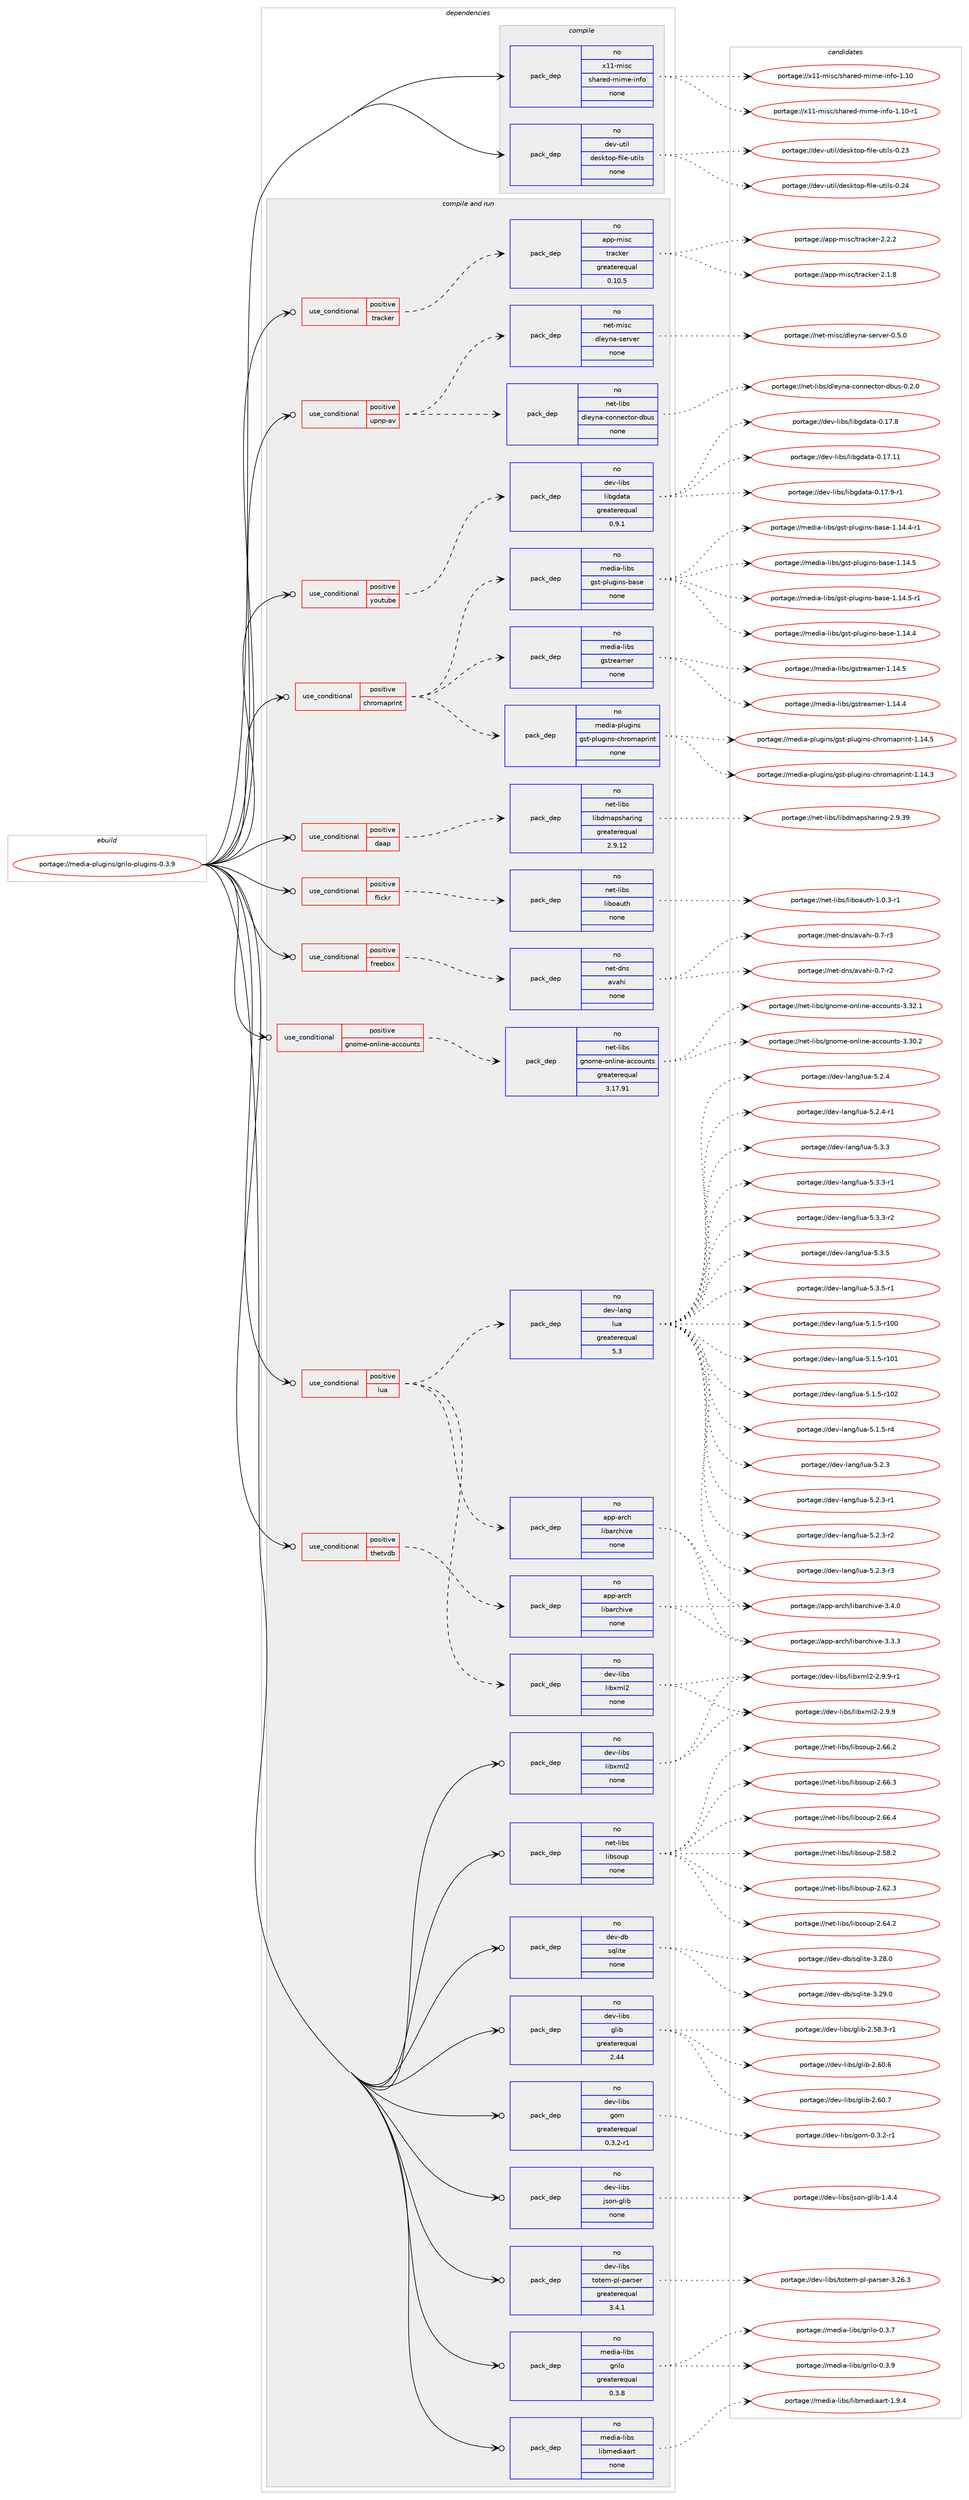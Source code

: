 digraph prolog {

# *************
# Graph options
# *************

newrank=true;
concentrate=true;
compound=true;
graph [rankdir=LR,fontname=Helvetica,fontsize=10,ranksep=1.5];#, ranksep=2.5, nodesep=0.2];
edge  [arrowhead=vee];
node  [fontname=Helvetica,fontsize=10];

# **********
# The ebuild
# **********

subgraph cluster_leftcol {
color=gray;
rank=same;
label=<<i>ebuild</i>>;
id [label="portage://media-plugins/grilo-plugins-0.3.9", color=red, width=4, href="../media-plugins/grilo-plugins-0.3.9.svg"];
}

# ****************
# The dependencies
# ****************

subgraph cluster_midcol {
color=gray;
label=<<i>dependencies</i>>;
subgraph cluster_compile {
fillcolor="#eeeeee";
style=filled;
label=<<i>compile</i>>;
subgraph pack238990 {
dependency325923 [label=<<TABLE BORDER="0" CELLBORDER="1" CELLSPACING="0" CELLPADDING="4" WIDTH="220"><TR><TD ROWSPAN="6" CELLPADDING="30">pack_dep</TD></TR><TR><TD WIDTH="110">no</TD></TR><TR><TD>dev-util</TD></TR><TR><TD>desktop-file-utils</TD></TR><TR><TD>none</TD></TR><TR><TD></TD></TR></TABLE>>, shape=none, color=blue];
}
id:e -> dependency325923:w [weight=20,style="solid",arrowhead="vee"];
subgraph pack238991 {
dependency325924 [label=<<TABLE BORDER="0" CELLBORDER="1" CELLSPACING="0" CELLPADDING="4" WIDTH="220"><TR><TD ROWSPAN="6" CELLPADDING="30">pack_dep</TD></TR><TR><TD WIDTH="110">no</TD></TR><TR><TD>x11-misc</TD></TR><TR><TD>shared-mime-info</TD></TR><TR><TD>none</TD></TR><TR><TD></TD></TR></TABLE>>, shape=none, color=blue];
}
id:e -> dependency325924:w [weight=20,style="solid",arrowhead="vee"];
}
subgraph cluster_compileandrun {
fillcolor="#eeeeee";
style=filled;
label=<<i>compile and run</i>>;
subgraph cond81561 {
dependency325925 [label=<<TABLE BORDER="0" CELLBORDER="1" CELLSPACING="0" CELLPADDING="4"><TR><TD ROWSPAN="3" CELLPADDING="10">use_conditional</TD></TR><TR><TD>positive</TD></TR><TR><TD>chromaprint</TD></TR></TABLE>>, shape=none, color=red];
subgraph pack238992 {
dependency325926 [label=<<TABLE BORDER="0" CELLBORDER="1" CELLSPACING="0" CELLPADDING="4" WIDTH="220"><TR><TD ROWSPAN="6" CELLPADDING="30">pack_dep</TD></TR><TR><TD WIDTH="110">no</TD></TR><TR><TD>media-libs</TD></TR><TR><TD>gstreamer</TD></TR><TR><TD>none</TD></TR><TR><TD></TD></TR></TABLE>>, shape=none, color=blue];
}
dependency325925:e -> dependency325926:w [weight=20,style="dashed",arrowhead="vee"];
subgraph pack238993 {
dependency325927 [label=<<TABLE BORDER="0" CELLBORDER="1" CELLSPACING="0" CELLPADDING="4" WIDTH="220"><TR><TD ROWSPAN="6" CELLPADDING="30">pack_dep</TD></TR><TR><TD WIDTH="110">no</TD></TR><TR><TD>media-libs</TD></TR><TR><TD>gst-plugins-base</TD></TR><TR><TD>none</TD></TR><TR><TD></TD></TR></TABLE>>, shape=none, color=blue];
}
dependency325925:e -> dependency325927:w [weight=20,style="dashed",arrowhead="vee"];
subgraph pack238994 {
dependency325928 [label=<<TABLE BORDER="0" CELLBORDER="1" CELLSPACING="0" CELLPADDING="4" WIDTH="220"><TR><TD ROWSPAN="6" CELLPADDING="30">pack_dep</TD></TR><TR><TD WIDTH="110">no</TD></TR><TR><TD>media-plugins</TD></TR><TR><TD>gst-plugins-chromaprint</TD></TR><TR><TD>none</TD></TR><TR><TD></TD></TR></TABLE>>, shape=none, color=blue];
}
dependency325925:e -> dependency325928:w [weight=20,style="dashed",arrowhead="vee"];
}
id:e -> dependency325925:w [weight=20,style="solid",arrowhead="odotvee"];
subgraph cond81562 {
dependency325929 [label=<<TABLE BORDER="0" CELLBORDER="1" CELLSPACING="0" CELLPADDING="4"><TR><TD ROWSPAN="3" CELLPADDING="10">use_conditional</TD></TR><TR><TD>positive</TD></TR><TR><TD>daap</TD></TR></TABLE>>, shape=none, color=red];
subgraph pack238995 {
dependency325930 [label=<<TABLE BORDER="0" CELLBORDER="1" CELLSPACING="0" CELLPADDING="4" WIDTH="220"><TR><TD ROWSPAN="6" CELLPADDING="30">pack_dep</TD></TR><TR><TD WIDTH="110">no</TD></TR><TR><TD>net-libs</TD></TR><TR><TD>libdmapsharing</TD></TR><TR><TD>greaterequal</TD></TR><TR><TD>2.9.12</TD></TR></TABLE>>, shape=none, color=blue];
}
dependency325929:e -> dependency325930:w [weight=20,style="dashed",arrowhead="vee"];
}
id:e -> dependency325929:w [weight=20,style="solid",arrowhead="odotvee"];
subgraph cond81563 {
dependency325931 [label=<<TABLE BORDER="0" CELLBORDER="1" CELLSPACING="0" CELLPADDING="4"><TR><TD ROWSPAN="3" CELLPADDING="10">use_conditional</TD></TR><TR><TD>positive</TD></TR><TR><TD>flickr</TD></TR></TABLE>>, shape=none, color=red];
subgraph pack238996 {
dependency325932 [label=<<TABLE BORDER="0" CELLBORDER="1" CELLSPACING="0" CELLPADDING="4" WIDTH="220"><TR><TD ROWSPAN="6" CELLPADDING="30">pack_dep</TD></TR><TR><TD WIDTH="110">no</TD></TR><TR><TD>net-libs</TD></TR><TR><TD>liboauth</TD></TR><TR><TD>none</TD></TR><TR><TD></TD></TR></TABLE>>, shape=none, color=blue];
}
dependency325931:e -> dependency325932:w [weight=20,style="dashed",arrowhead="vee"];
}
id:e -> dependency325931:w [weight=20,style="solid",arrowhead="odotvee"];
subgraph cond81564 {
dependency325933 [label=<<TABLE BORDER="0" CELLBORDER="1" CELLSPACING="0" CELLPADDING="4"><TR><TD ROWSPAN="3" CELLPADDING="10">use_conditional</TD></TR><TR><TD>positive</TD></TR><TR><TD>freebox</TD></TR></TABLE>>, shape=none, color=red];
subgraph pack238997 {
dependency325934 [label=<<TABLE BORDER="0" CELLBORDER="1" CELLSPACING="0" CELLPADDING="4" WIDTH="220"><TR><TD ROWSPAN="6" CELLPADDING="30">pack_dep</TD></TR><TR><TD WIDTH="110">no</TD></TR><TR><TD>net-dns</TD></TR><TR><TD>avahi</TD></TR><TR><TD>none</TD></TR><TR><TD></TD></TR></TABLE>>, shape=none, color=blue];
}
dependency325933:e -> dependency325934:w [weight=20,style="dashed",arrowhead="vee"];
}
id:e -> dependency325933:w [weight=20,style="solid",arrowhead="odotvee"];
subgraph cond81565 {
dependency325935 [label=<<TABLE BORDER="0" CELLBORDER="1" CELLSPACING="0" CELLPADDING="4"><TR><TD ROWSPAN="3" CELLPADDING="10">use_conditional</TD></TR><TR><TD>positive</TD></TR><TR><TD>gnome-online-accounts</TD></TR></TABLE>>, shape=none, color=red];
subgraph pack238998 {
dependency325936 [label=<<TABLE BORDER="0" CELLBORDER="1" CELLSPACING="0" CELLPADDING="4" WIDTH="220"><TR><TD ROWSPAN="6" CELLPADDING="30">pack_dep</TD></TR><TR><TD WIDTH="110">no</TD></TR><TR><TD>net-libs</TD></TR><TR><TD>gnome-online-accounts</TD></TR><TR><TD>greaterequal</TD></TR><TR><TD>3.17.91</TD></TR></TABLE>>, shape=none, color=blue];
}
dependency325935:e -> dependency325936:w [weight=20,style="dashed",arrowhead="vee"];
}
id:e -> dependency325935:w [weight=20,style="solid",arrowhead="odotvee"];
subgraph cond81566 {
dependency325937 [label=<<TABLE BORDER="0" CELLBORDER="1" CELLSPACING="0" CELLPADDING="4"><TR><TD ROWSPAN="3" CELLPADDING="10">use_conditional</TD></TR><TR><TD>positive</TD></TR><TR><TD>lua</TD></TR></TABLE>>, shape=none, color=red];
subgraph pack238999 {
dependency325938 [label=<<TABLE BORDER="0" CELLBORDER="1" CELLSPACING="0" CELLPADDING="4" WIDTH="220"><TR><TD ROWSPAN="6" CELLPADDING="30">pack_dep</TD></TR><TR><TD WIDTH="110">no</TD></TR><TR><TD>dev-lang</TD></TR><TR><TD>lua</TD></TR><TR><TD>greaterequal</TD></TR><TR><TD>5.3</TD></TR></TABLE>>, shape=none, color=blue];
}
dependency325937:e -> dependency325938:w [weight=20,style="dashed",arrowhead="vee"];
subgraph pack239000 {
dependency325939 [label=<<TABLE BORDER="0" CELLBORDER="1" CELLSPACING="0" CELLPADDING="4" WIDTH="220"><TR><TD ROWSPAN="6" CELLPADDING="30">pack_dep</TD></TR><TR><TD WIDTH="110">no</TD></TR><TR><TD>app-arch</TD></TR><TR><TD>libarchive</TD></TR><TR><TD>none</TD></TR><TR><TD></TD></TR></TABLE>>, shape=none, color=blue];
}
dependency325937:e -> dependency325939:w [weight=20,style="dashed",arrowhead="vee"];
subgraph pack239001 {
dependency325940 [label=<<TABLE BORDER="0" CELLBORDER="1" CELLSPACING="0" CELLPADDING="4" WIDTH="220"><TR><TD ROWSPAN="6" CELLPADDING="30">pack_dep</TD></TR><TR><TD WIDTH="110">no</TD></TR><TR><TD>dev-libs</TD></TR><TR><TD>libxml2</TD></TR><TR><TD>none</TD></TR><TR><TD></TD></TR></TABLE>>, shape=none, color=blue];
}
dependency325937:e -> dependency325940:w [weight=20,style="dashed",arrowhead="vee"];
}
id:e -> dependency325937:w [weight=20,style="solid",arrowhead="odotvee"];
subgraph cond81567 {
dependency325941 [label=<<TABLE BORDER="0" CELLBORDER="1" CELLSPACING="0" CELLPADDING="4"><TR><TD ROWSPAN="3" CELLPADDING="10">use_conditional</TD></TR><TR><TD>positive</TD></TR><TR><TD>thetvdb</TD></TR></TABLE>>, shape=none, color=red];
subgraph pack239002 {
dependency325942 [label=<<TABLE BORDER="0" CELLBORDER="1" CELLSPACING="0" CELLPADDING="4" WIDTH="220"><TR><TD ROWSPAN="6" CELLPADDING="30">pack_dep</TD></TR><TR><TD WIDTH="110">no</TD></TR><TR><TD>app-arch</TD></TR><TR><TD>libarchive</TD></TR><TR><TD>none</TD></TR><TR><TD></TD></TR></TABLE>>, shape=none, color=blue];
}
dependency325941:e -> dependency325942:w [weight=20,style="dashed",arrowhead="vee"];
}
id:e -> dependency325941:w [weight=20,style="solid",arrowhead="odotvee"];
subgraph cond81568 {
dependency325943 [label=<<TABLE BORDER="0" CELLBORDER="1" CELLSPACING="0" CELLPADDING="4"><TR><TD ROWSPAN="3" CELLPADDING="10">use_conditional</TD></TR><TR><TD>positive</TD></TR><TR><TD>tracker</TD></TR></TABLE>>, shape=none, color=red];
subgraph pack239003 {
dependency325944 [label=<<TABLE BORDER="0" CELLBORDER="1" CELLSPACING="0" CELLPADDING="4" WIDTH="220"><TR><TD ROWSPAN="6" CELLPADDING="30">pack_dep</TD></TR><TR><TD WIDTH="110">no</TD></TR><TR><TD>app-misc</TD></TR><TR><TD>tracker</TD></TR><TR><TD>greaterequal</TD></TR><TR><TD>0.10.5</TD></TR></TABLE>>, shape=none, color=blue];
}
dependency325943:e -> dependency325944:w [weight=20,style="dashed",arrowhead="vee"];
}
id:e -> dependency325943:w [weight=20,style="solid",arrowhead="odotvee"];
subgraph cond81569 {
dependency325945 [label=<<TABLE BORDER="0" CELLBORDER="1" CELLSPACING="0" CELLPADDING="4"><TR><TD ROWSPAN="3" CELLPADDING="10">use_conditional</TD></TR><TR><TD>positive</TD></TR><TR><TD>upnp-av</TD></TR></TABLE>>, shape=none, color=red];
subgraph pack239004 {
dependency325946 [label=<<TABLE BORDER="0" CELLBORDER="1" CELLSPACING="0" CELLPADDING="4" WIDTH="220"><TR><TD ROWSPAN="6" CELLPADDING="30">pack_dep</TD></TR><TR><TD WIDTH="110">no</TD></TR><TR><TD>net-libs</TD></TR><TR><TD>dleyna-connector-dbus</TD></TR><TR><TD>none</TD></TR><TR><TD></TD></TR></TABLE>>, shape=none, color=blue];
}
dependency325945:e -> dependency325946:w [weight=20,style="dashed",arrowhead="vee"];
subgraph pack239005 {
dependency325947 [label=<<TABLE BORDER="0" CELLBORDER="1" CELLSPACING="0" CELLPADDING="4" WIDTH="220"><TR><TD ROWSPAN="6" CELLPADDING="30">pack_dep</TD></TR><TR><TD WIDTH="110">no</TD></TR><TR><TD>net-misc</TD></TR><TR><TD>dleyna-server</TD></TR><TR><TD>none</TD></TR><TR><TD></TD></TR></TABLE>>, shape=none, color=blue];
}
dependency325945:e -> dependency325947:w [weight=20,style="dashed",arrowhead="vee"];
}
id:e -> dependency325945:w [weight=20,style="solid",arrowhead="odotvee"];
subgraph cond81570 {
dependency325948 [label=<<TABLE BORDER="0" CELLBORDER="1" CELLSPACING="0" CELLPADDING="4"><TR><TD ROWSPAN="3" CELLPADDING="10">use_conditional</TD></TR><TR><TD>positive</TD></TR><TR><TD>youtube</TD></TR></TABLE>>, shape=none, color=red];
subgraph pack239006 {
dependency325949 [label=<<TABLE BORDER="0" CELLBORDER="1" CELLSPACING="0" CELLPADDING="4" WIDTH="220"><TR><TD ROWSPAN="6" CELLPADDING="30">pack_dep</TD></TR><TR><TD WIDTH="110">no</TD></TR><TR><TD>dev-libs</TD></TR><TR><TD>libgdata</TD></TR><TR><TD>greaterequal</TD></TR><TR><TD>0.9.1</TD></TR></TABLE>>, shape=none, color=blue];
}
dependency325948:e -> dependency325949:w [weight=20,style="dashed",arrowhead="vee"];
}
id:e -> dependency325948:w [weight=20,style="solid",arrowhead="odotvee"];
subgraph pack239007 {
dependency325950 [label=<<TABLE BORDER="0" CELLBORDER="1" CELLSPACING="0" CELLPADDING="4" WIDTH="220"><TR><TD ROWSPAN="6" CELLPADDING="30">pack_dep</TD></TR><TR><TD WIDTH="110">no</TD></TR><TR><TD>dev-db</TD></TR><TR><TD>sqlite</TD></TR><TR><TD>none</TD></TR><TR><TD></TD></TR></TABLE>>, shape=none, color=blue];
}
id:e -> dependency325950:w [weight=20,style="solid",arrowhead="odotvee"];
subgraph pack239008 {
dependency325951 [label=<<TABLE BORDER="0" CELLBORDER="1" CELLSPACING="0" CELLPADDING="4" WIDTH="220"><TR><TD ROWSPAN="6" CELLPADDING="30">pack_dep</TD></TR><TR><TD WIDTH="110">no</TD></TR><TR><TD>dev-libs</TD></TR><TR><TD>glib</TD></TR><TR><TD>greaterequal</TD></TR><TR><TD>2.44</TD></TR></TABLE>>, shape=none, color=blue];
}
id:e -> dependency325951:w [weight=20,style="solid",arrowhead="odotvee"];
subgraph pack239009 {
dependency325952 [label=<<TABLE BORDER="0" CELLBORDER="1" CELLSPACING="0" CELLPADDING="4" WIDTH="220"><TR><TD ROWSPAN="6" CELLPADDING="30">pack_dep</TD></TR><TR><TD WIDTH="110">no</TD></TR><TR><TD>dev-libs</TD></TR><TR><TD>gom</TD></TR><TR><TD>greaterequal</TD></TR><TR><TD>0.3.2-r1</TD></TR></TABLE>>, shape=none, color=blue];
}
id:e -> dependency325952:w [weight=20,style="solid",arrowhead="odotvee"];
subgraph pack239010 {
dependency325953 [label=<<TABLE BORDER="0" CELLBORDER="1" CELLSPACING="0" CELLPADDING="4" WIDTH="220"><TR><TD ROWSPAN="6" CELLPADDING="30">pack_dep</TD></TR><TR><TD WIDTH="110">no</TD></TR><TR><TD>dev-libs</TD></TR><TR><TD>json-glib</TD></TR><TR><TD>none</TD></TR><TR><TD></TD></TR></TABLE>>, shape=none, color=blue];
}
id:e -> dependency325953:w [weight=20,style="solid",arrowhead="odotvee"];
subgraph pack239011 {
dependency325954 [label=<<TABLE BORDER="0" CELLBORDER="1" CELLSPACING="0" CELLPADDING="4" WIDTH="220"><TR><TD ROWSPAN="6" CELLPADDING="30">pack_dep</TD></TR><TR><TD WIDTH="110">no</TD></TR><TR><TD>dev-libs</TD></TR><TR><TD>libxml2</TD></TR><TR><TD>none</TD></TR><TR><TD></TD></TR></TABLE>>, shape=none, color=blue];
}
id:e -> dependency325954:w [weight=20,style="solid",arrowhead="odotvee"];
subgraph pack239012 {
dependency325955 [label=<<TABLE BORDER="0" CELLBORDER="1" CELLSPACING="0" CELLPADDING="4" WIDTH="220"><TR><TD ROWSPAN="6" CELLPADDING="30">pack_dep</TD></TR><TR><TD WIDTH="110">no</TD></TR><TR><TD>dev-libs</TD></TR><TR><TD>totem-pl-parser</TD></TR><TR><TD>greaterequal</TD></TR><TR><TD>3.4.1</TD></TR></TABLE>>, shape=none, color=blue];
}
id:e -> dependency325955:w [weight=20,style="solid",arrowhead="odotvee"];
subgraph pack239013 {
dependency325956 [label=<<TABLE BORDER="0" CELLBORDER="1" CELLSPACING="0" CELLPADDING="4" WIDTH="220"><TR><TD ROWSPAN="6" CELLPADDING="30">pack_dep</TD></TR><TR><TD WIDTH="110">no</TD></TR><TR><TD>media-libs</TD></TR><TR><TD>grilo</TD></TR><TR><TD>greaterequal</TD></TR><TR><TD>0.3.8</TD></TR></TABLE>>, shape=none, color=blue];
}
id:e -> dependency325956:w [weight=20,style="solid",arrowhead="odotvee"];
subgraph pack239014 {
dependency325957 [label=<<TABLE BORDER="0" CELLBORDER="1" CELLSPACING="0" CELLPADDING="4" WIDTH="220"><TR><TD ROWSPAN="6" CELLPADDING="30">pack_dep</TD></TR><TR><TD WIDTH="110">no</TD></TR><TR><TD>media-libs</TD></TR><TR><TD>libmediaart</TD></TR><TR><TD>none</TD></TR><TR><TD></TD></TR></TABLE>>, shape=none, color=blue];
}
id:e -> dependency325957:w [weight=20,style="solid",arrowhead="odotvee"];
subgraph pack239015 {
dependency325958 [label=<<TABLE BORDER="0" CELLBORDER="1" CELLSPACING="0" CELLPADDING="4" WIDTH="220"><TR><TD ROWSPAN="6" CELLPADDING="30">pack_dep</TD></TR><TR><TD WIDTH="110">no</TD></TR><TR><TD>net-libs</TD></TR><TR><TD>libsoup</TD></TR><TR><TD>none</TD></TR><TR><TD></TD></TR></TABLE>>, shape=none, color=blue];
}
id:e -> dependency325958:w [weight=20,style="solid",arrowhead="odotvee"];
}
subgraph cluster_run {
fillcolor="#eeeeee";
style=filled;
label=<<i>run</i>>;
}
}

# **************
# The candidates
# **************

subgraph cluster_choices {
rank=same;
color=gray;
label=<<i>candidates</i>>;

subgraph choice238990 {
color=black;
nodesep=1;
choiceportage100101118451171161051084710010111510711611111245102105108101451171161051081154548465051 [label="portage://dev-util/desktop-file-utils-0.23", color=red, width=4,href="../dev-util/desktop-file-utils-0.23.svg"];
choiceportage100101118451171161051084710010111510711611111245102105108101451171161051081154548465052 [label="portage://dev-util/desktop-file-utils-0.24", color=red, width=4,href="../dev-util/desktop-file-utils-0.24.svg"];
dependency325923:e -> choiceportage100101118451171161051084710010111510711611111245102105108101451171161051081154548465051:w [style=dotted,weight="100"];
dependency325923:e -> choiceportage100101118451171161051084710010111510711611111245102105108101451171161051081154548465052:w [style=dotted,weight="100"];
}
subgraph choice238991 {
color=black;
nodesep=1;
choiceportage12049494510910511599471151049711410110045109105109101451051101021114549464948 [label="portage://x11-misc/shared-mime-info-1.10", color=red, width=4,href="../x11-misc/shared-mime-info-1.10.svg"];
choiceportage120494945109105115994711510497114101100451091051091014510511010211145494649484511449 [label="portage://x11-misc/shared-mime-info-1.10-r1", color=red, width=4,href="../x11-misc/shared-mime-info-1.10-r1.svg"];
dependency325924:e -> choiceportage12049494510910511599471151049711410110045109105109101451051101021114549464948:w [style=dotted,weight="100"];
dependency325924:e -> choiceportage120494945109105115994711510497114101100451091051091014510511010211145494649484511449:w [style=dotted,weight="100"];
}
subgraph choice238992 {
color=black;
nodesep=1;
choiceportage109101100105974510810598115471031151161141019710910111445494649524652 [label="portage://media-libs/gstreamer-1.14.4", color=red, width=4,href="../media-libs/gstreamer-1.14.4.svg"];
choiceportage109101100105974510810598115471031151161141019710910111445494649524653 [label="portage://media-libs/gstreamer-1.14.5", color=red, width=4,href="../media-libs/gstreamer-1.14.5.svg"];
dependency325926:e -> choiceportage109101100105974510810598115471031151161141019710910111445494649524652:w [style=dotted,weight="100"];
dependency325926:e -> choiceportage109101100105974510810598115471031151161141019710910111445494649524653:w [style=dotted,weight="100"];
}
subgraph choice238993 {
color=black;
nodesep=1;
choiceportage109101100105974510810598115471031151164511210811710310511011545989711510145494649524652 [label="portage://media-libs/gst-plugins-base-1.14.4", color=red, width=4,href="../media-libs/gst-plugins-base-1.14.4.svg"];
choiceportage1091011001059745108105981154710311511645112108117103105110115459897115101454946495246524511449 [label="portage://media-libs/gst-plugins-base-1.14.4-r1", color=red, width=4,href="../media-libs/gst-plugins-base-1.14.4-r1.svg"];
choiceportage109101100105974510810598115471031151164511210811710310511011545989711510145494649524653 [label="portage://media-libs/gst-plugins-base-1.14.5", color=red, width=4,href="../media-libs/gst-plugins-base-1.14.5.svg"];
choiceportage1091011001059745108105981154710311511645112108117103105110115459897115101454946495246534511449 [label="portage://media-libs/gst-plugins-base-1.14.5-r1", color=red, width=4,href="../media-libs/gst-plugins-base-1.14.5-r1.svg"];
dependency325927:e -> choiceportage109101100105974510810598115471031151164511210811710310511011545989711510145494649524652:w [style=dotted,weight="100"];
dependency325927:e -> choiceportage1091011001059745108105981154710311511645112108117103105110115459897115101454946495246524511449:w [style=dotted,weight="100"];
dependency325927:e -> choiceportage109101100105974510810598115471031151164511210811710310511011545989711510145494649524653:w [style=dotted,weight="100"];
dependency325927:e -> choiceportage1091011001059745108105981154710311511645112108117103105110115459897115101454946495246534511449:w [style=dotted,weight="100"];
}
subgraph choice238994 {
color=black;
nodesep=1;
choiceportage1091011001059745112108117103105110115471031151164511210811710310511011545991041141111099711211410511011645494649524651 [label="portage://media-plugins/gst-plugins-chromaprint-1.14.3", color=red, width=4,href="../media-plugins/gst-plugins-chromaprint-1.14.3.svg"];
choiceportage1091011001059745112108117103105110115471031151164511210811710310511011545991041141111099711211410511011645494649524653 [label="portage://media-plugins/gst-plugins-chromaprint-1.14.5", color=red, width=4,href="../media-plugins/gst-plugins-chromaprint-1.14.5.svg"];
dependency325928:e -> choiceportage1091011001059745112108117103105110115471031151164511210811710310511011545991041141111099711211410511011645494649524651:w [style=dotted,weight="100"];
dependency325928:e -> choiceportage1091011001059745112108117103105110115471031151164511210811710310511011545991041141111099711211410511011645494649524653:w [style=dotted,weight="100"];
}
subgraph choice238995 {
color=black;
nodesep=1;
choiceportage11010111645108105981154710810598100109971121151049711410511010345504657465157 [label="portage://net-libs/libdmapsharing-2.9.39", color=red, width=4,href="../net-libs/libdmapsharing-2.9.39.svg"];
dependency325930:e -> choiceportage11010111645108105981154710810598100109971121151049711410511010345504657465157:w [style=dotted,weight="100"];
}
subgraph choice238996 {
color=black;
nodesep=1;
choiceportage11010111645108105981154710810598111971171161044549464846514511449 [label="portage://net-libs/liboauth-1.0.3-r1", color=red, width=4,href="../net-libs/liboauth-1.0.3-r1.svg"];
dependency325932:e -> choiceportage11010111645108105981154710810598111971171161044549464846514511449:w [style=dotted,weight="100"];
}
subgraph choice238997 {
color=black;
nodesep=1;
choiceportage11010111645100110115479711897104105454846554511450 [label="portage://net-dns/avahi-0.7-r2", color=red, width=4,href="../net-dns/avahi-0.7-r2.svg"];
choiceportage11010111645100110115479711897104105454846554511451 [label="portage://net-dns/avahi-0.7-r3", color=red, width=4,href="../net-dns/avahi-0.7-r3.svg"];
dependency325934:e -> choiceportage11010111645100110115479711897104105454846554511450:w [style=dotted,weight="100"];
dependency325934:e -> choiceportage11010111645100110115479711897104105454846554511451:w [style=dotted,weight="100"];
}
subgraph choice238998 {
color=black;
nodesep=1;
choiceportage110101116451081059811547103110111109101451111101081051101014597999911111711011611545514651484650 [label="portage://net-libs/gnome-online-accounts-3.30.2", color=red, width=4,href="../net-libs/gnome-online-accounts-3.30.2.svg"];
choiceportage110101116451081059811547103110111109101451111101081051101014597999911111711011611545514651504649 [label="portage://net-libs/gnome-online-accounts-3.32.1", color=red, width=4,href="../net-libs/gnome-online-accounts-3.32.1.svg"];
dependency325936:e -> choiceportage110101116451081059811547103110111109101451111101081051101014597999911111711011611545514651484650:w [style=dotted,weight="100"];
dependency325936:e -> choiceportage110101116451081059811547103110111109101451111101081051101014597999911111711011611545514651504649:w [style=dotted,weight="100"];
}
subgraph choice238999 {
color=black;
nodesep=1;
choiceportage1001011184510897110103471081179745534649465345114494848 [label="portage://dev-lang/lua-5.1.5-r100", color=red, width=4,href="../dev-lang/lua-5.1.5-r100.svg"];
choiceportage1001011184510897110103471081179745534649465345114494849 [label="portage://dev-lang/lua-5.1.5-r101", color=red, width=4,href="../dev-lang/lua-5.1.5-r101.svg"];
choiceportage1001011184510897110103471081179745534649465345114494850 [label="portage://dev-lang/lua-5.1.5-r102", color=red, width=4,href="../dev-lang/lua-5.1.5-r102.svg"];
choiceportage100101118451089711010347108117974553464946534511452 [label="portage://dev-lang/lua-5.1.5-r4", color=red, width=4,href="../dev-lang/lua-5.1.5-r4.svg"];
choiceportage10010111845108971101034710811797455346504651 [label="portage://dev-lang/lua-5.2.3", color=red, width=4,href="../dev-lang/lua-5.2.3.svg"];
choiceportage100101118451089711010347108117974553465046514511449 [label="portage://dev-lang/lua-5.2.3-r1", color=red, width=4,href="../dev-lang/lua-5.2.3-r1.svg"];
choiceportage100101118451089711010347108117974553465046514511450 [label="portage://dev-lang/lua-5.2.3-r2", color=red, width=4,href="../dev-lang/lua-5.2.3-r2.svg"];
choiceportage100101118451089711010347108117974553465046514511451 [label="portage://dev-lang/lua-5.2.3-r3", color=red, width=4,href="../dev-lang/lua-5.2.3-r3.svg"];
choiceportage10010111845108971101034710811797455346504652 [label="portage://dev-lang/lua-5.2.4", color=red, width=4,href="../dev-lang/lua-5.2.4.svg"];
choiceportage100101118451089711010347108117974553465046524511449 [label="portage://dev-lang/lua-5.2.4-r1", color=red, width=4,href="../dev-lang/lua-5.2.4-r1.svg"];
choiceportage10010111845108971101034710811797455346514651 [label="portage://dev-lang/lua-5.3.3", color=red, width=4,href="../dev-lang/lua-5.3.3.svg"];
choiceportage100101118451089711010347108117974553465146514511449 [label="portage://dev-lang/lua-5.3.3-r1", color=red, width=4,href="../dev-lang/lua-5.3.3-r1.svg"];
choiceportage100101118451089711010347108117974553465146514511450 [label="portage://dev-lang/lua-5.3.3-r2", color=red, width=4,href="../dev-lang/lua-5.3.3-r2.svg"];
choiceportage10010111845108971101034710811797455346514653 [label="portage://dev-lang/lua-5.3.5", color=red, width=4,href="../dev-lang/lua-5.3.5.svg"];
choiceportage100101118451089711010347108117974553465146534511449 [label="portage://dev-lang/lua-5.3.5-r1", color=red, width=4,href="../dev-lang/lua-5.3.5-r1.svg"];
dependency325938:e -> choiceportage1001011184510897110103471081179745534649465345114494848:w [style=dotted,weight="100"];
dependency325938:e -> choiceportage1001011184510897110103471081179745534649465345114494849:w [style=dotted,weight="100"];
dependency325938:e -> choiceportage1001011184510897110103471081179745534649465345114494850:w [style=dotted,weight="100"];
dependency325938:e -> choiceportage100101118451089711010347108117974553464946534511452:w [style=dotted,weight="100"];
dependency325938:e -> choiceportage10010111845108971101034710811797455346504651:w [style=dotted,weight="100"];
dependency325938:e -> choiceportage100101118451089711010347108117974553465046514511449:w [style=dotted,weight="100"];
dependency325938:e -> choiceportage100101118451089711010347108117974553465046514511450:w [style=dotted,weight="100"];
dependency325938:e -> choiceportage100101118451089711010347108117974553465046514511451:w [style=dotted,weight="100"];
dependency325938:e -> choiceportage10010111845108971101034710811797455346504652:w [style=dotted,weight="100"];
dependency325938:e -> choiceportage100101118451089711010347108117974553465046524511449:w [style=dotted,weight="100"];
dependency325938:e -> choiceportage10010111845108971101034710811797455346514651:w [style=dotted,weight="100"];
dependency325938:e -> choiceportage100101118451089711010347108117974553465146514511449:w [style=dotted,weight="100"];
dependency325938:e -> choiceportage100101118451089711010347108117974553465146514511450:w [style=dotted,weight="100"];
dependency325938:e -> choiceportage10010111845108971101034710811797455346514653:w [style=dotted,weight="100"];
dependency325938:e -> choiceportage100101118451089711010347108117974553465146534511449:w [style=dotted,weight="100"];
}
subgraph choice239000 {
color=black;
nodesep=1;
choiceportage9711211245971149910447108105989711499104105118101455146514651 [label="portage://app-arch/libarchive-3.3.3", color=red, width=4,href="../app-arch/libarchive-3.3.3.svg"];
choiceportage9711211245971149910447108105989711499104105118101455146524648 [label="portage://app-arch/libarchive-3.4.0", color=red, width=4,href="../app-arch/libarchive-3.4.0.svg"];
dependency325939:e -> choiceportage9711211245971149910447108105989711499104105118101455146514651:w [style=dotted,weight="100"];
dependency325939:e -> choiceportage9711211245971149910447108105989711499104105118101455146524648:w [style=dotted,weight="100"];
}
subgraph choice239001 {
color=black;
nodesep=1;
choiceportage1001011184510810598115471081059812010910850455046574657 [label="portage://dev-libs/libxml2-2.9.9", color=red, width=4,href="../dev-libs/libxml2-2.9.9.svg"];
choiceportage10010111845108105981154710810598120109108504550465746574511449 [label="portage://dev-libs/libxml2-2.9.9-r1", color=red, width=4,href="../dev-libs/libxml2-2.9.9-r1.svg"];
dependency325940:e -> choiceportage1001011184510810598115471081059812010910850455046574657:w [style=dotted,weight="100"];
dependency325940:e -> choiceportage10010111845108105981154710810598120109108504550465746574511449:w [style=dotted,weight="100"];
}
subgraph choice239002 {
color=black;
nodesep=1;
choiceportage9711211245971149910447108105989711499104105118101455146514651 [label="portage://app-arch/libarchive-3.3.3", color=red, width=4,href="../app-arch/libarchive-3.3.3.svg"];
choiceportage9711211245971149910447108105989711499104105118101455146524648 [label="portage://app-arch/libarchive-3.4.0", color=red, width=4,href="../app-arch/libarchive-3.4.0.svg"];
dependency325942:e -> choiceportage9711211245971149910447108105989711499104105118101455146514651:w [style=dotted,weight="100"];
dependency325942:e -> choiceportage9711211245971149910447108105989711499104105118101455146524648:w [style=dotted,weight="100"];
}
subgraph choice239003 {
color=black;
nodesep=1;
choiceportage971121124510910511599471161149799107101114455046494656 [label="portage://app-misc/tracker-2.1.8", color=red, width=4,href="../app-misc/tracker-2.1.8.svg"];
choiceportage971121124510910511599471161149799107101114455046504650 [label="portage://app-misc/tracker-2.2.2", color=red, width=4,href="../app-misc/tracker-2.2.2.svg"];
dependency325944:e -> choiceportage971121124510910511599471161149799107101114455046494656:w [style=dotted,weight="100"];
dependency325944:e -> choiceportage971121124510910511599471161149799107101114455046504650:w [style=dotted,weight="100"];
}
subgraph choice239004 {
color=black;
nodesep=1;
choiceportage110101116451081059811547100108101121110974599111110110101991161111144510098117115454846504648 [label="portage://net-libs/dleyna-connector-dbus-0.2.0", color=red, width=4,href="../net-libs/dleyna-connector-dbus-0.2.0.svg"];
dependency325946:e -> choiceportage110101116451081059811547100108101121110974599111110110101991161111144510098117115454846504648:w [style=dotted,weight="100"];
}
subgraph choice239005 {
color=black;
nodesep=1;
choiceportage1101011164510910511599471001081011211109745115101114118101114454846534648 [label="portage://net-misc/dleyna-server-0.5.0", color=red, width=4,href="../net-misc/dleyna-server-0.5.0.svg"];
dependency325947:e -> choiceportage1101011164510910511599471001081011211109745115101114118101114454846534648:w [style=dotted,weight="100"];
}
subgraph choice239006 {
color=black;
nodesep=1;
choiceportage1001011184510810598115471081059810310097116974548464955464949 [label="portage://dev-libs/libgdata-0.17.11", color=red, width=4,href="../dev-libs/libgdata-0.17.11.svg"];
choiceportage10010111845108105981154710810598103100971169745484649554656 [label="portage://dev-libs/libgdata-0.17.8", color=red, width=4,href="../dev-libs/libgdata-0.17.8.svg"];
choiceportage100101118451081059811547108105981031009711697454846495546574511449 [label="portage://dev-libs/libgdata-0.17.9-r1", color=red, width=4,href="../dev-libs/libgdata-0.17.9-r1.svg"];
dependency325949:e -> choiceportage1001011184510810598115471081059810310097116974548464955464949:w [style=dotted,weight="100"];
dependency325949:e -> choiceportage10010111845108105981154710810598103100971169745484649554656:w [style=dotted,weight="100"];
dependency325949:e -> choiceportage100101118451081059811547108105981031009711697454846495546574511449:w [style=dotted,weight="100"];
}
subgraph choice239007 {
color=black;
nodesep=1;
choiceportage10010111845100984711511310810511610145514650564648 [label="portage://dev-db/sqlite-3.28.0", color=red, width=4,href="../dev-db/sqlite-3.28.0.svg"];
choiceportage10010111845100984711511310810511610145514650574648 [label="portage://dev-db/sqlite-3.29.0", color=red, width=4,href="../dev-db/sqlite-3.29.0.svg"];
dependency325950:e -> choiceportage10010111845100984711511310810511610145514650564648:w [style=dotted,weight="100"];
dependency325950:e -> choiceportage10010111845100984711511310810511610145514650574648:w [style=dotted,weight="100"];
}
subgraph choice239008 {
color=black;
nodesep=1;
choiceportage10010111845108105981154710310810598455046535646514511449 [label="portage://dev-libs/glib-2.58.3-r1", color=red, width=4,href="../dev-libs/glib-2.58.3-r1.svg"];
choiceportage1001011184510810598115471031081059845504654484654 [label="portage://dev-libs/glib-2.60.6", color=red, width=4,href="../dev-libs/glib-2.60.6.svg"];
choiceportage1001011184510810598115471031081059845504654484655 [label="portage://dev-libs/glib-2.60.7", color=red, width=4,href="../dev-libs/glib-2.60.7.svg"];
dependency325951:e -> choiceportage10010111845108105981154710310810598455046535646514511449:w [style=dotted,weight="100"];
dependency325951:e -> choiceportage1001011184510810598115471031081059845504654484654:w [style=dotted,weight="100"];
dependency325951:e -> choiceportage1001011184510810598115471031081059845504654484655:w [style=dotted,weight="100"];
}
subgraph choice239009 {
color=black;
nodesep=1;
choiceportage1001011184510810598115471031111094548465146504511449 [label="portage://dev-libs/gom-0.3.2-r1", color=red, width=4,href="../dev-libs/gom-0.3.2-r1.svg"];
dependency325952:e -> choiceportage1001011184510810598115471031111094548465146504511449:w [style=dotted,weight="100"];
}
subgraph choice239010 {
color=black;
nodesep=1;
choiceportage1001011184510810598115471061151111104510310810598454946524652 [label="portage://dev-libs/json-glib-1.4.4", color=red, width=4,href="../dev-libs/json-glib-1.4.4.svg"];
dependency325953:e -> choiceportage1001011184510810598115471061151111104510310810598454946524652:w [style=dotted,weight="100"];
}
subgraph choice239011 {
color=black;
nodesep=1;
choiceportage1001011184510810598115471081059812010910850455046574657 [label="portage://dev-libs/libxml2-2.9.9", color=red, width=4,href="../dev-libs/libxml2-2.9.9.svg"];
choiceportage10010111845108105981154710810598120109108504550465746574511449 [label="portage://dev-libs/libxml2-2.9.9-r1", color=red, width=4,href="../dev-libs/libxml2-2.9.9-r1.svg"];
dependency325954:e -> choiceportage1001011184510810598115471081059812010910850455046574657:w [style=dotted,weight="100"];
dependency325954:e -> choiceportage10010111845108105981154710810598120109108504550465746574511449:w [style=dotted,weight="100"];
}
subgraph choice239012 {
color=black;
nodesep=1;
choiceportage10010111845108105981154711611111610110945112108451129711411510111445514650544651 [label="portage://dev-libs/totem-pl-parser-3.26.3", color=red, width=4,href="../dev-libs/totem-pl-parser-3.26.3.svg"];
dependency325955:e -> choiceportage10010111845108105981154711611111610110945112108451129711411510111445514650544651:w [style=dotted,weight="100"];
}
subgraph choice239013 {
color=black;
nodesep=1;
choiceportage10910110010597451081059811547103114105108111454846514655 [label="portage://media-libs/grilo-0.3.7", color=red, width=4,href="../media-libs/grilo-0.3.7.svg"];
choiceportage10910110010597451081059811547103114105108111454846514657 [label="portage://media-libs/grilo-0.3.9", color=red, width=4,href="../media-libs/grilo-0.3.9.svg"];
dependency325956:e -> choiceportage10910110010597451081059811547103114105108111454846514655:w [style=dotted,weight="100"];
dependency325956:e -> choiceportage10910110010597451081059811547103114105108111454846514657:w [style=dotted,weight="100"];
}
subgraph choice239014 {
color=black;
nodesep=1;
choiceportage10910110010597451081059811547108105981091011001059797114116454946574652 [label="portage://media-libs/libmediaart-1.9.4", color=red, width=4,href="../media-libs/libmediaart-1.9.4.svg"];
dependency325957:e -> choiceportage10910110010597451081059811547108105981091011001059797114116454946574652:w [style=dotted,weight="100"];
}
subgraph choice239015 {
color=black;
nodesep=1;
choiceportage1101011164510810598115471081059811511111711245504653564650 [label="portage://net-libs/libsoup-2.58.2", color=red, width=4,href="../net-libs/libsoup-2.58.2.svg"];
choiceportage1101011164510810598115471081059811511111711245504654504651 [label="portage://net-libs/libsoup-2.62.3", color=red, width=4,href="../net-libs/libsoup-2.62.3.svg"];
choiceportage1101011164510810598115471081059811511111711245504654524650 [label="portage://net-libs/libsoup-2.64.2", color=red, width=4,href="../net-libs/libsoup-2.64.2.svg"];
choiceportage1101011164510810598115471081059811511111711245504654544650 [label="portage://net-libs/libsoup-2.66.2", color=red, width=4,href="../net-libs/libsoup-2.66.2.svg"];
choiceportage1101011164510810598115471081059811511111711245504654544651 [label="portage://net-libs/libsoup-2.66.3", color=red, width=4,href="../net-libs/libsoup-2.66.3.svg"];
choiceportage1101011164510810598115471081059811511111711245504654544652 [label="portage://net-libs/libsoup-2.66.4", color=red, width=4,href="../net-libs/libsoup-2.66.4.svg"];
dependency325958:e -> choiceportage1101011164510810598115471081059811511111711245504653564650:w [style=dotted,weight="100"];
dependency325958:e -> choiceportage1101011164510810598115471081059811511111711245504654504651:w [style=dotted,weight="100"];
dependency325958:e -> choiceportage1101011164510810598115471081059811511111711245504654524650:w [style=dotted,weight="100"];
dependency325958:e -> choiceportage1101011164510810598115471081059811511111711245504654544650:w [style=dotted,weight="100"];
dependency325958:e -> choiceportage1101011164510810598115471081059811511111711245504654544651:w [style=dotted,weight="100"];
dependency325958:e -> choiceportage1101011164510810598115471081059811511111711245504654544652:w [style=dotted,weight="100"];
}
}

}

